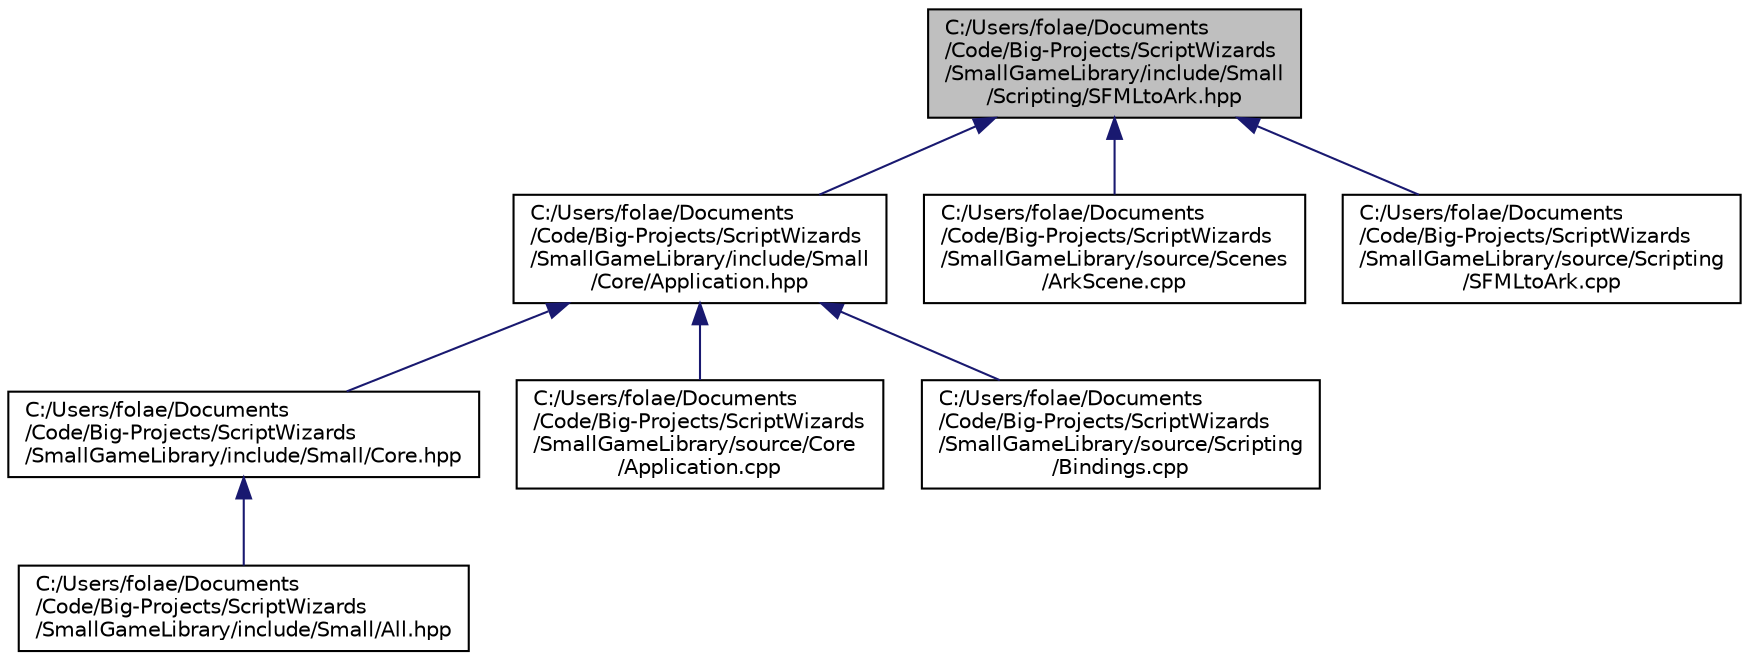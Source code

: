 digraph "C:/Users/folae/Documents/Code/Big-Projects/ScriptWizards/SmallGameLibrary/include/Small/Scripting/SFMLtoArk.hpp"
{
 // INTERACTIVE_SVG=YES
 // LATEX_PDF_SIZE
  edge [fontname="Helvetica",fontsize="10",labelfontname="Helvetica",labelfontsize="10"];
  node [fontname="Helvetica",fontsize="10",shape=record];
  Node1 [label="C:/Users/folae/Documents\l/Code/Big-Projects/ScriptWizards\l/SmallGameLibrary/include/Small\l/Scripting/SFMLtoArk.hpp",height=0.2,width=0.4,color="black", fillcolor="grey75", style="filled", fontcolor="black",tooltip="Convert SFML values to ArkScript values."];
  Node1 -> Node2 [dir="back",color="midnightblue",fontsize="10",style="solid",fontname="Helvetica"];
  Node2 [label="C:/Users/folae/Documents\l/Code/Big-Projects/ScriptWizards\l/SmallGameLibrary/include/Small\l/Core/Application.hpp",height=0.2,width=0.4,color="black", fillcolor="white", style="filled",URL="$df/d3c/Application_8hpp.html",tooltip="Define the application hosting the scenes for the game."];
  Node2 -> Node3 [dir="back",color="midnightblue",fontsize="10",style="solid",fontname="Helvetica"];
  Node3 [label="C:/Users/folae/Documents\l/Code/Big-Projects/ScriptWizards\l/SmallGameLibrary/include/Small/Core.hpp",height=0.2,width=0.4,color="black", fillcolor="white", style="filled",URL="$d7/d38/Core_8hpp.html",tooltip="Include all the files from the Core folder."];
  Node3 -> Node4 [dir="back",color="midnightblue",fontsize="10",style="solid",fontname="Helvetica"];
  Node4 [label="C:/Users/folae/Documents\l/Code/Big-Projects/ScriptWizards\l/SmallGameLibrary/include/Small/All.hpp",height=0.2,width=0.4,color="black", fillcolor="white", style="filled",URL="$da/d41/All_8hpp.html",tooltip="Include the needed files to start a project using the library."];
  Node2 -> Node5 [dir="back",color="midnightblue",fontsize="10",style="solid",fontname="Helvetica"];
  Node5 [label="C:/Users/folae/Documents\l/Code/Big-Projects/ScriptWizards\l/SmallGameLibrary/source/Core\l/Application.cpp",height=0.2,width=0.4,color="black", fillcolor="white", style="filled",URL="$d2/db6/Application_8cpp.html",tooltip=" "];
  Node2 -> Node6 [dir="back",color="midnightblue",fontsize="10",style="solid",fontname="Helvetica"];
  Node6 [label="C:/Users/folae/Documents\l/Code/Big-Projects/ScriptWizards\l/SmallGameLibrary/source/Scripting\l/Bindings.cpp",height=0.2,width=0.4,color="black", fillcolor="white", style="filled",URL="$db/da3/Bindings_8cpp.html",tooltip=" "];
  Node1 -> Node7 [dir="back",color="midnightblue",fontsize="10",style="solid",fontname="Helvetica"];
  Node7 [label="C:/Users/folae/Documents\l/Code/Big-Projects/ScriptWizards\l/SmallGameLibrary/source/Scenes\l/ArkScene.cpp",height=0.2,width=0.4,color="black", fillcolor="white", style="filled",URL="$d4/dff/ArkScene_8cpp.html",tooltip=" "];
  Node1 -> Node8 [dir="back",color="midnightblue",fontsize="10",style="solid",fontname="Helvetica"];
  Node8 [label="C:/Users/folae/Documents\l/Code/Big-Projects/ScriptWizards\l/SmallGameLibrary/source/Scripting\l/SFMLtoArk.cpp",height=0.2,width=0.4,color="black", fillcolor="white", style="filled",URL="$df/dd2/SFMLtoArk_8cpp.html",tooltip=" "];
}
